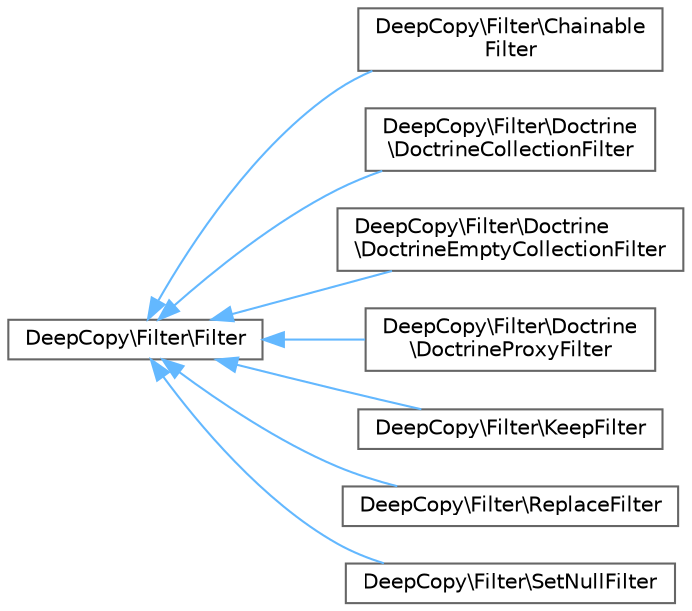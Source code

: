 digraph "Graphical Class Hierarchy"
{
 // LATEX_PDF_SIZE
  bgcolor="transparent";
  edge [fontname=Helvetica,fontsize=10,labelfontname=Helvetica,labelfontsize=10];
  node [fontname=Helvetica,fontsize=10,shape=box,height=0.2,width=0.4];
  rankdir="LR";
  Node0 [id="Node000000",label="DeepCopy\\Filter\\Filter",height=0.2,width=0.4,color="grey40", fillcolor="white", style="filled",URL="$interfaceDeepCopy_1_1Filter_1_1Filter.html",tooltip=" "];
  Node0 -> Node1 [id="edge2_Node000000_Node000001",dir="back",color="steelblue1",style="solid",tooltip=" "];
  Node1 [id="Node000001",label="DeepCopy\\Filter\\Chainable\lFilter",height=0.2,width=0.4,color="grey40", fillcolor="white", style="filled",URL="$classDeepCopy_1_1Filter_1_1ChainableFilter.html",tooltip=" "];
  Node0 -> Node2 [id="edge3_Node000000_Node000002",dir="back",color="steelblue1",style="solid",tooltip=" "];
  Node2 [id="Node000002",label="DeepCopy\\Filter\\Doctrine\l\\DoctrineCollectionFilter",height=0.2,width=0.4,color="grey40", fillcolor="white", style="filled",URL="$classDeepCopy_1_1Filter_1_1Doctrine_1_1DoctrineCollectionFilter.html",tooltip=" "];
  Node0 -> Node3 [id="edge4_Node000000_Node000003",dir="back",color="steelblue1",style="solid",tooltip=" "];
  Node3 [id="Node000003",label="DeepCopy\\Filter\\Doctrine\l\\DoctrineEmptyCollectionFilter",height=0.2,width=0.4,color="grey40", fillcolor="white", style="filled",URL="$classDeepCopy_1_1Filter_1_1Doctrine_1_1DoctrineEmptyCollectionFilter.html",tooltip=" "];
  Node0 -> Node4 [id="edge5_Node000000_Node000004",dir="back",color="steelblue1",style="solid",tooltip=" "];
  Node4 [id="Node000004",label="DeepCopy\\Filter\\Doctrine\l\\DoctrineProxyFilter",height=0.2,width=0.4,color="grey40", fillcolor="white", style="filled",URL="$classDeepCopy_1_1Filter_1_1Doctrine_1_1DoctrineProxyFilter.html",tooltip=" "];
  Node0 -> Node5 [id="edge6_Node000000_Node000005",dir="back",color="steelblue1",style="solid",tooltip=" "];
  Node5 [id="Node000005",label="DeepCopy\\Filter\\KeepFilter",height=0.2,width=0.4,color="grey40", fillcolor="white", style="filled",URL="$classDeepCopy_1_1Filter_1_1KeepFilter.html",tooltip=" "];
  Node0 -> Node6 [id="edge7_Node000000_Node000006",dir="back",color="steelblue1",style="solid",tooltip=" "];
  Node6 [id="Node000006",label="DeepCopy\\Filter\\ReplaceFilter",height=0.2,width=0.4,color="grey40", fillcolor="white", style="filled",URL="$classDeepCopy_1_1Filter_1_1ReplaceFilter.html",tooltip=" "];
  Node0 -> Node7 [id="edge8_Node000000_Node000007",dir="back",color="steelblue1",style="solid",tooltip=" "];
  Node7 [id="Node000007",label="DeepCopy\\Filter\\SetNullFilter",height=0.2,width=0.4,color="grey40", fillcolor="white", style="filled",URL="$classDeepCopy_1_1Filter_1_1SetNullFilter.html",tooltip=" "];
}
